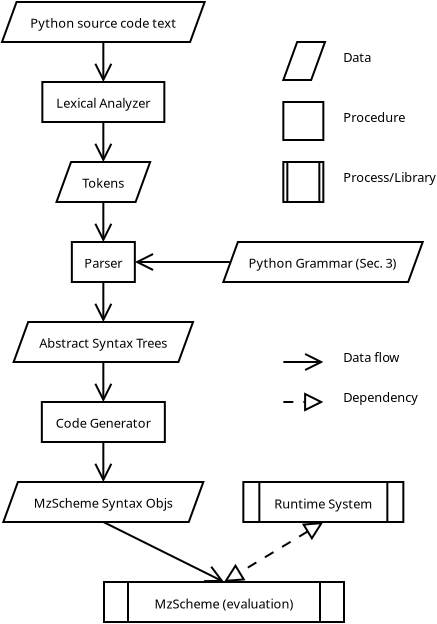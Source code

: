 <?xml version="1.0" encoding="UTF-8"?>
<dia:diagram xmlns:dia="http://www.lysator.liu.se/~alla/dia/"><dia:layer name="Background" visible="true"><dia:object type="Flowchart - Parallelogram" version="0" id="O0"><dia:attribute name="obj_pos"><dia:point val="17,14"/></dia:attribute><dia:attribute name="obj_bb"><dia:rectangle val="16.95,13.95;27.019,16.05"/></dia:attribute><dia:attribute name="elem_corner"><dia:point val="17,14"/></dia:attribute><dia:attribute name="elem_width"><dia:real val="9.969"/></dia:attribute><dia:attribute name="elem_height"><dia:real val="2"/></dia:attribute><dia:attribute name="show_background"><dia:boolean val="true"/></dia:attribute><dia:attribute name="shear_angle"><dia:real val="70"/></dia:attribute><dia:attribute name="padding"><dia:real val="0.5"/></dia:attribute><dia:attribute name="text"><dia:composite type="text"><dia:attribute name="string"><dia:string>#Python Grammar (Sec. 3)#</dia:string></dia:attribute><dia:attribute name="font"><dia:font family="sans" style="0" name="Courier"/></dia:attribute><dia:attribute name="height"><dia:real val="0.8"/></dia:attribute><dia:attribute name="pos"><dia:point val="21.985,15.3"/></dia:attribute><dia:attribute name="color"><dia:color val="#000000"/></dia:attribute><dia:attribute name="alignment"><dia:enum val="1"/></dia:attribute></dia:composite></dia:attribute></dia:object><dia:object type="Flowchart - Parallelogram" version="0" id="O1"><dia:attribute name="obj_pos"><dia:point val="6,26"/></dia:attribute><dia:attribute name="obj_bb"><dia:rectangle val="5.95,25.95;16.05,28.05"/></dia:attribute><dia:attribute name="elem_corner"><dia:point val="6,26"/></dia:attribute><dia:attribute name="elem_width"><dia:real val="10"/></dia:attribute><dia:attribute name="elem_height"><dia:real val="2"/></dia:attribute><dia:attribute name="show_background"><dia:boolean val="true"/></dia:attribute><dia:attribute name="shear_angle"><dia:real val="70"/></dia:attribute><dia:attribute name="padding"><dia:real val="0.5"/></dia:attribute><dia:attribute name="text"><dia:composite type="text"><dia:attribute name="string"><dia:string>#MzScheme Syntax Objs#</dia:string></dia:attribute><dia:attribute name="font"><dia:font family="sans" style="0" name="Courier"/></dia:attribute><dia:attribute name="height"><dia:real val="0.8"/></dia:attribute><dia:attribute name="pos"><dia:point val="11,27.3"/></dia:attribute><dia:attribute name="color"><dia:color val="#000000"/></dia:attribute><dia:attribute name="alignment"><dia:enum val="1"/></dia:attribute></dia:composite></dia:attribute></dia:object><dia:object type="Flowchart - Box" version="0" id="O2"><dia:attribute name="obj_pos"><dia:point val="7.925,22"/></dia:attribute><dia:attribute name="obj_bb"><dia:rectangle val="7.875,21.95;14.125,24.05"/></dia:attribute><dia:attribute name="elem_corner"><dia:point val="7.925,22"/></dia:attribute><dia:attribute name="elem_width"><dia:real val="6.15"/></dia:attribute><dia:attribute name="elem_height"><dia:real val="2"/></dia:attribute><dia:attribute name="show_background"><dia:boolean val="true"/></dia:attribute><dia:attribute name="padding"><dia:real val="0.5"/></dia:attribute><dia:attribute name="text"><dia:composite type="text"><dia:attribute name="string"><dia:string>#Code Generator#</dia:string></dia:attribute><dia:attribute name="font"><dia:font family="sans" style="0" name="Courier"/></dia:attribute><dia:attribute name="height"><dia:real val="0.8"/></dia:attribute><dia:attribute name="pos"><dia:point val="11,23.3"/></dia:attribute><dia:attribute name="color"><dia:color val="#000000"/></dia:attribute><dia:attribute name="alignment"><dia:enum val="1"/></dia:attribute></dia:composite></dia:attribute></dia:object><dia:object type="Flowchart - Parallelogram" version="0" id="O3"><dia:attribute name="obj_pos"><dia:point val="6.515,18"/></dia:attribute><dia:attribute name="obj_bb"><dia:rectangle val="6.465,17.95;15.535,20.05"/></dia:attribute><dia:attribute name="elem_corner"><dia:point val="6.515,18"/></dia:attribute><dia:attribute name="elem_width"><dia:real val="8.969"/></dia:attribute><dia:attribute name="elem_height"><dia:real val="2"/></dia:attribute><dia:attribute name="show_background"><dia:boolean val="true"/></dia:attribute><dia:attribute name="shear_angle"><dia:real val="70"/></dia:attribute><dia:attribute name="padding"><dia:real val="0.5"/></dia:attribute><dia:attribute name="text"><dia:composite type="text"><dia:attribute name="string"><dia:string>#Abstract Syntax Trees#</dia:string></dia:attribute><dia:attribute name="font"><dia:font family="sans" style="0" name="Courier"/></dia:attribute><dia:attribute name="height"><dia:real val="0.8"/></dia:attribute><dia:attribute name="pos"><dia:point val="11,19.3"/></dia:attribute><dia:attribute name="color"><dia:color val="#000000"/></dia:attribute><dia:attribute name="alignment"><dia:enum val="1"/></dia:attribute></dia:composite></dia:attribute></dia:object><dia:object type="Flowchart - Box" version="0" id="O4"><dia:attribute name="obj_pos"><dia:point val="9.425,14"/></dia:attribute><dia:attribute name="obj_bb"><dia:rectangle val="9.375,13.95;12.625,16.05"/></dia:attribute><dia:attribute name="elem_corner"><dia:point val="9.425,14"/></dia:attribute><dia:attribute name="elem_width"><dia:real val="3.15"/></dia:attribute><dia:attribute name="elem_height"><dia:real val="2"/></dia:attribute><dia:attribute name="show_background"><dia:boolean val="true"/></dia:attribute><dia:attribute name="padding"><dia:real val="0.5"/></dia:attribute><dia:attribute name="text"><dia:composite type="text"><dia:attribute name="string"><dia:string>#Parser#</dia:string></dia:attribute><dia:attribute name="font"><dia:font family="sans" style="0" name="Courier"/></dia:attribute><dia:attribute name="height"><dia:real val="0.8"/></dia:attribute><dia:attribute name="pos"><dia:point val="11,15.3"/></dia:attribute><dia:attribute name="color"><dia:color val="#000000"/></dia:attribute><dia:attribute name="alignment"><dia:enum val="1"/></dia:attribute></dia:composite></dia:attribute></dia:object><dia:object type="Flowchart - Parallelogram" version="0" id="O5"><dia:attribute name="obj_pos"><dia:point val="8.658,10"/></dia:attribute><dia:attribute name="obj_bb"><dia:rectangle val="8.608,9.95;13.392,12.05"/></dia:attribute><dia:attribute name="elem_corner"><dia:point val="8.658,10"/></dia:attribute><dia:attribute name="elem_width"><dia:real val="4.683"/></dia:attribute><dia:attribute name="elem_height"><dia:real val="2"/></dia:attribute><dia:attribute name="show_background"><dia:boolean val="true"/></dia:attribute><dia:attribute name="shear_angle"><dia:real val="70"/></dia:attribute><dia:attribute name="padding"><dia:real val="0.5"/></dia:attribute><dia:attribute name="text"><dia:composite type="text"><dia:attribute name="string"><dia:string>#Tokens#</dia:string></dia:attribute><dia:attribute name="font"><dia:font family="sans" style="0" name="Courier"/></dia:attribute><dia:attribute name="height"><dia:real val="0.8"/></dia:attribute><dia:attribute name="pos"><dia:point val="11,11.3"/></dia:attribute><dia:attribute name="color"><dia:color val="#000000"/></dia:attribute><dia:attribute name="alignment"><dia:enum val="1"/></dia:attribute></dia:composite></dia:attribute></dia:object><dia:object type="Flowchart - Parallelogram" version="0" id="O6"><dia:attribute name="obj_pos"><dia:point val="5.933,2"/></dia:attribute><dia:attribute name="obj_bb"><dia:rectangle val="5.883,1.95;16.117,4.05"/></dia:attribute><dia:attribute name="elem_corner"><dia:point val="5.933,2"/></dia:attribute><dia:attribute name="elem_width"><dia:real val="10.133"/></dia:attribute><dia:attribute name="elem_height"><dia:real val="2"/></dia:attribute><dia:attribute name="show_background"><dia:boolean val="true"/></dia:attribute><dia:attribute name="shear_angle"><dia:real val="70"/></dia:attribute><dia:attribute name="padding"><dia:real val="0.5"/></dia:attribute><dia:attribute name="text"><dia:composite type="text"><dia:attribute name="string"><dia:string>#Python source code text#</dia:string></dia:attribute><dia:attribute name="font"><dia:font family="sans" style="0" name="Courier"/></dia:attribute><dia:attribute name="height"><dia:real val="0.8"/></dia:attribute><dia:attribute name="pos"><dia:point val="11,3.3"/></dia:attribute><dia:attribute name="color"><dia:color val="#000000"/></dia:attribute><dia:attribute name="alignment"><dia:enum val="1"/></dia:attribute></dia:composite></dia:attribute></dia:object><dia:object type="Flowchart - Box" version="0" id="O7"><dia:attribute name="obj_pos"><dia:point val="7.95,6"/></dia:attribute><dia:attribute name="obj_bb"><dia:rectangle val="7.9,5.95;14.1,8.05"/></dia:attribute><dia:attribute name="elem_corner"><dia:point val="7.95,6"/></dia:attribute><dia:attribute name="elem_width"><dia:real val="6.1"/></dia:attribute><dia:attribute name="elem_height"><dia:real val="2"/></dia:attribute><dia:attribute name="show_background"><dia:boolean val="true"/></dia:attribute><dia:attribute name="padding"><dia:real val="0.5"/></dia:attribute><dia:attribute name="text"><dia:composite type="text"><dia:attribute name="string"><dia:string>#Lexical Analyzer#</dia:string></dia:attribute><dia:attribute name="font"><dia:font family="sans" style="0" name="Courier"/></dia:attribute><dia:attribute name="height"><dia:real val="0.8"/></dia:attribute><dia:attribute name="pos"><dia:point val="11,7.3"/></dia:attribute><dia:attribute name="color"><dia:color val="#000000"/></dia:attribute><dia:attribute name="alignment"><dia:enum val="1"/></dia:attribute></dia:composite></dia:attribute></dia:object><dia:object type="Standard - Line" version="0" id="O8"><dia:attribute name="obj_pos"><dia:point val="11,4"/></dia:attribute><dia:attribute name="obj_bb"><dia:rectangle val="10.2,3.95;11.8,6.05"/></dia:attribute><dia:attribute name="conn_endpoints"><dia:point val="11,4"/><dia:point val="11,6"/></dia:attribute><dia:attribute name="numcp"><dia:int val="1"/></dia:attribute><dia:attribute name="end_arrow"><dia:enum val="1"/></dia:attribute><dia:attribute name="end_arrow_length"><dia:real val="0.8"/></dia:attribute><dia:attribute name="end_arrow_width"><dia:real val="0.8"/></dia:attribute><dia:connections><dia:connection handle="1" to="O7" connection="2"/></dia:connections></dia:object><dia:object type="Standard - Line" version="0" id="O9"><dia:attribute name="obj_pos"><dia:point val="11,8"/></dia:attribute><dia:attribute name="obj_bb"><dia:rectangle val="10.2,7.95;11.8,10.05"/></dia:attribute><dia:attribute name="conn_endpoints"><dia:point val="11,8"/><dia:point val="11,10"/></dia:attribute><dia:attribute name="numcp"><dia:int val="1"/></dia:attribute><dia:attribute name="end_arrow"><dia:enum val="1"/></dia:attribute><dia:attribute name="end_arrow_length"><dia:real val="0.8"/></dia:attribute><dia:attribute name="end_arrow_width"><dia:real val="0.8"/></dia:attribute></dia:object><dia:object type="Standard - Line" version="0" id="O10"><dia:attribute name="obj_pos"><dia:point val="11,12"/></dia:attribute><dia:attribute name="obj_bb"><dia:rectangle val="10.2,11.95;11.8,14.05"/></dia:attribute><dia:attribute name="conn_endpoints"><dia:point val="11,12"/><dia:point val="11,14"/></dia:attribute><dia:attribute name="numcp"><dia:int val="1"/></dia:attribute><dia:attribute name="end_arrow"><dia:enum val="1"/></dia:attribute><dia:attribute name="end_arrow_length"><dia:real val="0.8"/></dia:attribute><dia:attribute name="end_arrow_width"><dia:real val="0.8"/></dia:attribute><dia:connections><dia:connection handle="1" to="O4" connection="2"/></dia:connections></dia:object><dia:object type="Standard - Line" version="0" id="O11"><dia:attribute name="obj_pos"><dia:point val="11,16"/></dia:attribute><dia:attribute name="obj_bb"><dia:rectangle val="10.2,15.95;11.8,18.05"/></dia:attribute><dia:attribute name="conn_endpoints"><dia:point val="11,16"/><dia:point val="11,18"/></dia:attribute><dia:attribute name="numcp"><dia:int val="1"/></dia:attribute><dia:attribute name="end_arrow"><dia:enum val="1"/></dia:attribute><dia:attribute name="end_arrow_length"><dia:real val="0.8"/></dia:attribute><dia:attribute name="end_arrow_width"><dia:real val="0.8"/></dia:attribute></dia:object><dia:object type="Standard - Line" version="0" id="O12"><dia:attribute name="obj_pos"><dia:point val="11,20"/></dia:attribute><dia:attribute name="obj_bb"><dia:rectangle val="10.2,19.95;11.8,22.05"/></dia:attribute><dia:attribute name="conn_endpoints"><dia:point val="11,20"/><dia:point val="11,22"/></dia:attribute><dia:attribute name="numcp"><dia:int val="1"/></dia:attribute><dia:attribute name="end_arrow"><dia:enum val="1"/></dia:attribute><dia:attribute name="end_arrow_length"><dia:real val="0.8"/></dia:attribute><dia:attribute name="end_arrow_width"><dia:real val="0.8"/></dia:attribute><dia:connections><dia:connection handle="1" to="O2" connection="2"/></dia:connections></dia:object><dia:object type="Standard - Line" version="0" id="O13"><dia:attribute name="obj_pos"><dia:point val="11,24"/></dia:attribute><dia:attribute name="obj_bb"><dia:rectangle val="10.2,23.95;11.8,26.05"/></dia:attribute><dia:attribute name="conn_endpoints"><dia:point val="11,24"/><dia:point val="11,26"/></dia:attribute><dia:attribute name="numcp"><dia:int val="1"/></dia:attribute><dia:attribute name="end_arrow"><dia:enum val="1"/></dia:attribute><dia:attribute name="end_arrow_length"><dia:real val="0.8"/></dia:attribute><dia:attribute name="end_arrow_width"><dia:real val="0.8"/></dia:attribute></dia:object><dia:object type="Flowchart - Predefined Process" version="0" id="O14"><dia:attribute name="obj_pos"><dia:point val="11.033,31"/></dia:attribute><dia:attribute name="obj_bb"><dia:rectangle val="10.983,30.95;23.083,33.05"/></dia:attribute><dia:attribute name="elem_corner"><dia:point val="11.033,31"/></dia:attribute><dia:attribute name="elem_width"><dia:real val="12"/></dia:attribute><dia:attribute name="elem_height"><dia:real val="2"/></dia:attribute><dia:attribute name="show_background"><dia:boolean val="true"/></dia:attribute><dia:attribute name="flip_horizontal"><dia:boolean val="false"/></dia:attribute><dia:attribute name="flip_vertical"><dia:boolean val="false"/></dia:attribute><dia:attribute name="padding"><dia:real val="0.354"/></dia:attribute><dia:attribute name="text"><dia:composite type="text"><dia:attribute name="string"><dia:string>#MzScheme (evaluation)#</dia:string></dia:attribute><dia:attribute name="font"><dia:font family="sans" style="0" name="Courier"/></dia:attribute><dia:attribute name="height"><dia:real val="0.8"/></dia:attribute><dia:attribute name="pos"><dia:point val="17.033,32.3"/></dia:attribute><dia:attribute name="color"><dia:color val="#000000"/></dia:attribute><dia:attribute name="alignment"><dia:enum val="1"/></dia:attribute></dia:composite></dia:attribute></dia:object><dia:object type="Flowchart - Predefined Process" version="0" id="O15"><dia:attribute name="obj_pos"><dia:point val="18,26"/></dia:attribute><dia:attribute name="obj_bb"><dia:rectangle val="17.95,25.95;26.05,28.05"/></dia:attribute><dia:attribute name="elem_corner"><dia:point val="18,26"/></dia:attribute><dia:attribute name="elem_width"><dia:real val="8"/></dia:attribute><dia:attribute name="elem_height"><dia:real val="2"/></dia:attribute><dia:attribute name="show_background"><dia:boolean val="true"/></dia:attribute><dia:attribute name="flip_horizontal"><dia:boolean val="false"/></dia:attribute><dia:attribute name="flip_vertical"><dia:boolean val="false"/></dia:attribute><dia:attribute name="padding"><dia:real val="0.354"/></dia:attribute><dia:attribute name="text"><dia:composite type="text"><dia:attribute name="string"><dia:string>#Runtime System#</dia:string></dia:attribute><dia:attribute name="font"><dia:font family="sans" style="0" name="Courier"/></dia:attribute><dia:attribute name="height"><dia:real val="0.8"/></dia:attribute><dia:attribute name="pos"><dia:point val="22,27.3"/></dia:attribute><dia:attribute name="color"><dia:color val="#000000"/></dia:attribute><dia:attribute name="alignment"><dia:enum val="1"/></dia:attribute></dia:composite></dia:attribute></dia:object><dia:object type="Standard - Line" version="0" id="O16"><dia:attribute name="obj_pos"><dia:point val="22,28"/></dia:attribute><dia:attribute name="obj_bb"><dia:rectangle val="16.577,27.289;22.456,31.711"/></dia:attribute><dia:attribute name="conn_endpoints"><dia:point val="22,28"/><dia:point val="17.033,31"/></dia:attribute><dia:attribute name="numcp"><dia:int val="1"/></dia:attribute><dia:attribute name="line_style"><dia:enum val="1"/></dia:attribute><dia:attribute name="start_arrow"><dia:enum val="2"/></dia:attribute><dia:attribute name="start_arrow_length"><dia:real val="0.8"/></dia:attribute><dia:attribute name="start_arrow_width"><dia:real val="0.8"/></dia:attribute><dia:attribute name="end_arrow"><dia:enum val="2"/></dia:attribute><dia:attribute name="end_arrow_length"><dia:real val="0.8"/></dia:attribute><dia:attribute name="end_arrow_width"><dia:real val="0.8"/></dia:attribute><dia:attribute name="dashlength"><dia:real val="0.5"/></dia:attribute><dia:connections><dia:connection handle="0" to="O15" connection="14"/><dia:connection handle="1" to="O14" connection="2"/></dia:connections></dia:object><dia:object type="Standard - Line" version="0" id="O17"><dia:attribute name="obj_pos"><dia:point val="11,28"/></dia:attribute><dia:attribute name="obj_bb"><dia:rectangle val="10.933,27.933;17.434,31.739"/></dia:attribute><dia:attribute name="conn_endpoints"><dia:point val="11,28"/><dia:point val="17.033,31"/></dia:attribute><dia:attribute name="numcp"><dia:int val="1"/></dia:attribute><dia:attribute name="end_arrow"><dia:enum val="1"/></dia:attribute><dia:attribute name="end_arrow_length"><dia:real val="0.8"/></dia:attribute><dia:attribute name="end_arrow_width"><dia:real val="0.8"/></dia:attribute><dia:connections><dia:connection handle="1" to="O14" connection="2"/></dia:connections></dia:object><dia:object type="Standard - Line" version="0" id="O18"><dia:attribute name="obj_pos"><dia:point val="17.364,15"/></dia:attribute><dia:attribute name="obj_bb"><dia:rectangle val="12.525,14.2;17.414,15.8"/></dia:attribute><dia:attribute name="conn_endpoints"><dia:point val="17.364,15"/><dia:point val="12.575,15"/></dia:attribute><dia:attribute name="numcp"><dia:int val="1"/></dia:attribute><dia:attribute name="end_arrow"><dia:enum val="1"/></dia:attribute><dia:attribute name="end_arrow_length"><dia:real val="0.8"/></dia:attribute><dia:attribute name="end_arrow_width"><dia:real val="0.8"/></dia:attribute><dia:connections><dia:connection handle="0" to="O0" connection="7"/><dia:connection handle="1" to="O4" connection="8"/></dia:connections></dia:object><dia:object type="Flowchart - Parallelogram" version="0" id="O19"><dia:attribute name="obj_pos"><dia:point val="20,4"/></dia:attribute><dia:attribute name="obj_bb"><dia:rectangle val="19.95,3.95;22.133,5.95"/></dia:attribute><dia:attribute name="elem_corner"><dia:point val="20,4"/></dia:attribute><dia:attribute name="elem_width"><dia:real val="2.083"/></dia:attribute><dia:attribute name="elem_height"><dia:real val="1.9"/></dia:attribute><dia:attribute name="show_background"><dia:boolean val="true"/></dia:attribute><dia:attribute name="shear_angle"><dia:real val="70"/></dia:attribute><dia:attribute name="padding"><dia:real val="0.5"/></dia:attribute><dia:attribute name="text"><dia:composite type="text"><dia:attribute name="string"><dia:string>##</dia:string></dia:attribute><dia:attribute name="font"><dia:font family="sans" style="0" name="Courier"/></dia:attribute><dia:attribute name="height"><dia:real val="0.8"/></dia:attribute><dia:attribute name="pos"><dia:point val="21.041,5.25"/></dia:attribute><dia:attribute name="color"><dia:color val="#000000"/></dia:attribute><dia:attribute name="alignment"><dia:enum val="1"/></dia:attribute></dia:composite></dia:attribute></dia:object><dia:object type="Standard - Text" version="0" id="O20"><dia:attribute name="obj_pos"><dia:point val="23,5"/></dia:attribute><dia:attribute name="obj_bb"><dia:rectangle val="23,4.3;24.5,5.3"/></dia:attribute><dia:attribute name="text"><dia:composite type="text"><dia:attribute name="string"><dia:string>#Data#</dia:string></dia:attribute><dia:attribute name="font"><dia:font family="sans" style="0" name="Courier"/></dia:attribute><dia:attribute name="height"><dia:real val="0.8"/></dia:attribute><dia:attribute name="pos"><dia:point val="23,5"/></dia:attribute><dia:attribute name="color"><dia:color val="#000000"/></dia:attribute><dia:attribute name="alignment"><dia:enum val="0"/></dia:attribute></dia:composite></dia:attribute></dia:object><dia:object type="Flowchart - Box" version="0" id="O21"><dia:attribute name="obj_pos"><dia:point val="20,7"/></dia:attribute><dia:attribute name="obj_bb"><dia:rectangle val="19.95,6.95;22.05,8.95"/></dia:attribute><dia:attribute name="elem_corner"><dia:point val="20,7"/></dia:attribute><dia:attribute name="elem_width"><dia:real val="2"/></dia:attribute><dia:attribute name="elem_height"><dia:real val="1.9"/></dia:attribute><dia:attribute name="show_background"><dia:boolean val="true"/></dia:attribute><dia:attribute name="padding"><dia:real val="0.5"/></dia:attribute><dia:attribute name="text"><dia:composite type="text"><dia:attribute name="string"><dia:string>##</dia:string></dia:attribute><dia:attribute name="font"><dia:font family="sans" style="0" name="Courier"/></dia:attribute><dia:attribute name="height"><dia:real val="0.8"/></dia:attribute><dia:attribute name="pos"><dia:point val="21,8.25"/></dia:attribute><dia:attribute name="color"><dia:color val="#000000"/></dia:attribute><dia:attribute name="alignment"><dia:enum val="1"/></dia:attribute></dia:composite></dia:attribute></dia:object><dia:object type="Standard - Text" version="0" id="O22"><dia:attribute name="obj_pos"><dia:point val="23,8"/></dia:attribute><dia:attribute name="obj_bb"><dia:rectangle val="23,7.3;26.2,8.3"/></dia:attribute><dia:attribute name="text"><dia:composite type="text"><dia:attribute name="string"><dia:string>#Procedure#</dia:string></dia:attribute><dia:attribute name="font"><dia:font family="sans" style="0" name="Courier"/></dia:attribute><dia:attribute name="height"><dia:real val="0.8"/></dia:attribute><dia:attribute name="pos"><dia:point val="23,8"/></dia:attribute><dia:attribute name="color"><dia:color val="#000000"/></dia:attribute><dia:attribute name="alignment"><dia:enum val="0"/></dia:attribute></dia:composite></dia:attribute></dia:object><dia:object type="Flowchart - Predefined Process" version="0" id="O23"><dia:attribute name="obj_pos"><dia:point val="20,10"/></dia:attribute><dia:attribute name="obj_bb"><dia:rectangle val="19.95,9.95;22.05,12.05"/></dia:attribute><dia:attribute name="elem_corner"><dia:point val="20,10"/></dia:attribute><dia:attribute name="elem_width"><dia:real val="2"/></dia:attribute><dia:attribute name="elem_height"><dia:real val="2"/></dia:attribute><dia:attribute name="show_background"><dia:boolean val="true"/></dia:attribute><dia:attribute name="flip_horizontal"><dia:boolean val="false"/></dia:attribute><dia:attribute name="flip_vertical"><dia:boolean val="false"/></dia:attribute><dia:attribute name="padding"><dia:real val="0.354"/></dia:attribute><dia:attribute name="text"><dia:composite type="text"><dia:attribute name="string"><dia:string>##</dia:string></dia:attribute><dia:attribute name="font"><dia:font family="sans" style="0" name="Courier"/></dia:attribute><dia:attribute name="height"><dia:real val="0.8"/></dia:attribute><dia:attribute name="pos"><dia:point val="21,11.3"/></dia:attribute><dia:attribute name="color"><dia:color val="#000000"/></dia:attribute><dia:attribute name="alignment"><dia:enum val="1"/></dia:attribute></dia:composite></dia:attribute></dia:object><dia:object type="Standard - Text" version="0" id="O24"><dia:attribute name="obj_pos"><dia:point val="23,11"/></dia:attribute><dia:attribute name="obj_bb"><dia:rectangle val="23,10.277;27.872,11.345"/></dia:attribute><dia:attribute name="text"><dia:composite type="text"><dia:attribute name="string"><dia:string>#Process/Library#</dia:string></dia:attribute><dia:attribute name="font"><dia:font family="sans" style="0" name="Courier"/></dia:attribute><dia:attribute name="height"><dia:real val="0.8"/></dia:attribute><dia:attribute name="pos"><dia:point val="23,11"/></dia:attribute><dia:attribute name="color"><dia:color val="#000000"/></dia:attribute><dia:attribute name="alignment"><dia:enum val="0"/></dia:attribute></dia:composite></dia:attribute></dia:object><dia:object type="Standard - Line" version="0" id="O25"><dia:attribute name="obj_pos"><dia:point val="20,20"/></dia:attribute><dia:attribute name="obj_bb"><dia:rectangle val="19.95,19.2;22.05,20.8"/></dia:attribute><dia:attribute name="conn_endpoints"><dia:point val="20,20"/><dia:point val="22,20"/></dia:attribute><dia:attribute name="numcp"><dia:int val="1"/></dia:attribute><dia:attribute name="end_arrow"><dia:enum val="1"/></dia:attribute><dia:attribute name="end_arrow_length"><dia:real val="0.8"/></dia:attribute><dia:attribute name="end_arrow_width"><dia:real val="0.8"/></dia:attribute></dia:object><dia:object type="Standard - Text" version="0" id="O26"><dia:attribute name="obj_pos"><dia:point val="23,20"/></dia:attribute><dia:attribute name="obj_bb"><dia:rectangle val="23,19.3;26,20.3"/></dia:attribute><dia:attribute name="text"><dia:composite type="text"><dia:attribute name="string"><dia:string>#Data flow#</dia:string></dia:attribute><dia:attribute name="font"><dia:font family="sans" style="0" name="Courier"/></dia:attribute><dia:attribute name="height"><dia:real val="0.8"/></dia:attribute><dia:attribute name="pos"><dia:point val="23,20"/></dia:attribute><dia:attribute name="color"><dia:color val="#000000"/></dia:attribute><dia:attribute name="alignment"><dia:enum val="0"/></dia:attribute></dia:composite></dia:attribute></dia:object><dia:object type="Standard - Line" version="0" id="O27"><dia:attribute name="obj_pos"><dia:point val="20,22"/></dia:attribute><dia:attribute name="obj_bb"><dia:rectangle val="19.95,21.2;22.05,22.8"/></dia:attribute><dia:attribute name="conn_endpoints"><dia:point val="20,22"/><dia:point val="22,22"/></dia:attribute><dia:attribute name="numcp"><dia:int val="1"/></dia:attribute><dia:attribute name="line_style"><dia:enum val="1"/></dia:attribute><dia:attribute name="end_arrow"><dia:enum val="2"/></dia:attribute><dia:attribute name="end_arrow_length"><dia:real val="0.8"/></dia:attribute><dia:attribute name="end_arrow_width"><dia:real val="0.8"/></dia:attribute><dia:attribute name="dashlength"><dia:real val="0.5"/></dia:attribute></dia:object><dia:object type="Standard - Text" version="0" id="O28"><dia:attribute name="obj_pos"><dia:point val="23,22"/></dia:attribute><dia:attribute name="obj_bb"><dia:rectangle val="23,21.3;26.9,22.3"/></dia:attribute><dia:attribute name="text"><dia:composite type="text"><dia:attribute name="string"><dia:string>#Dependency#</dia:string></dia:attribute><dia:attribute name="font"><dia:font family="sans" style="0" name="Courier"/></dia:attribute><dia:attribute name="height"><dia:real val="0.8"/></dia:attribute><dia:attribute name="pos"><dia:point val="23,22"/></dia:attribute><dia:attribute name="color"><dia:color val="#000000"/></dia:attribute><dia:attribute name="alignment"><dia:enum val="0"/></dia:attribute></dia:composite></dia:attribute></dia:object></dia:layer></dia:diagram>
